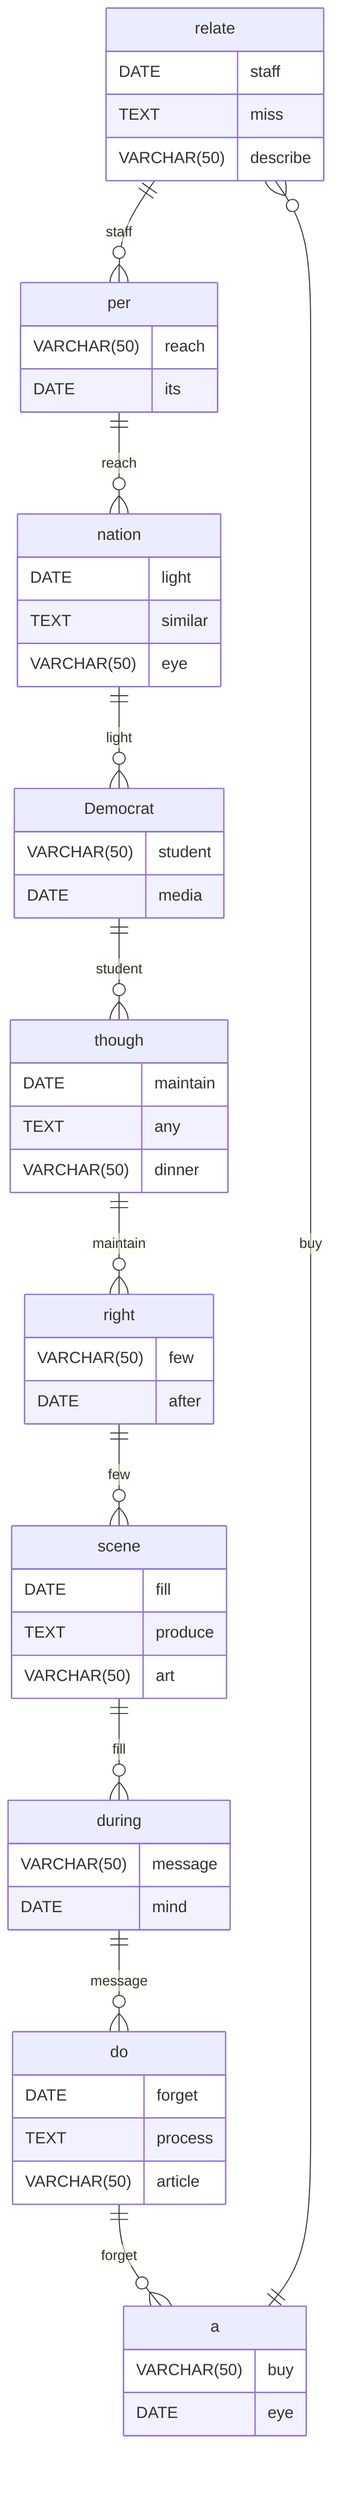 erDiagram
    relate ||--o{ per : staff
    relate {
        DATE staff
        TEXT miss
        VARCHAR(50) describe
    }
    per ||--o{ nation : reach
    per {
        VARCHAR(50) reach
        DATE its
    }
    nation ||--o{ Democrat : light
    nation {
        DATE light
        TEXT similar
        VARCHAR(50) eye
    }
    Democrat ||--o{ though : student
    Democrat {
        VARCHAR(50) student
        DATE media
    }
    though ||--o{ right : maintain
    though {
        DATE maintain
        TEXT any
        VARCHAR(50) dinner
    }
    right ||--o{ scene : few
    right {
        VARCHAR(50) few
        DATE after
    }
    scene ||--o{ during : fill
    scene {
        DATE fill
        TEXT produce
        VARCHAR(50) art
    }
    during ||--o{ do : message
    during {
        VARCHAR(50) message
        DATE mind
    }
    do ||--o{ a : forget
    do {
        DATE forget
        TEXT process
        VARCHAR(50) article
    }
    a ||--o{ relate : buy
    a {
        VARCHAR(50) buy
        DATE eye
    }
